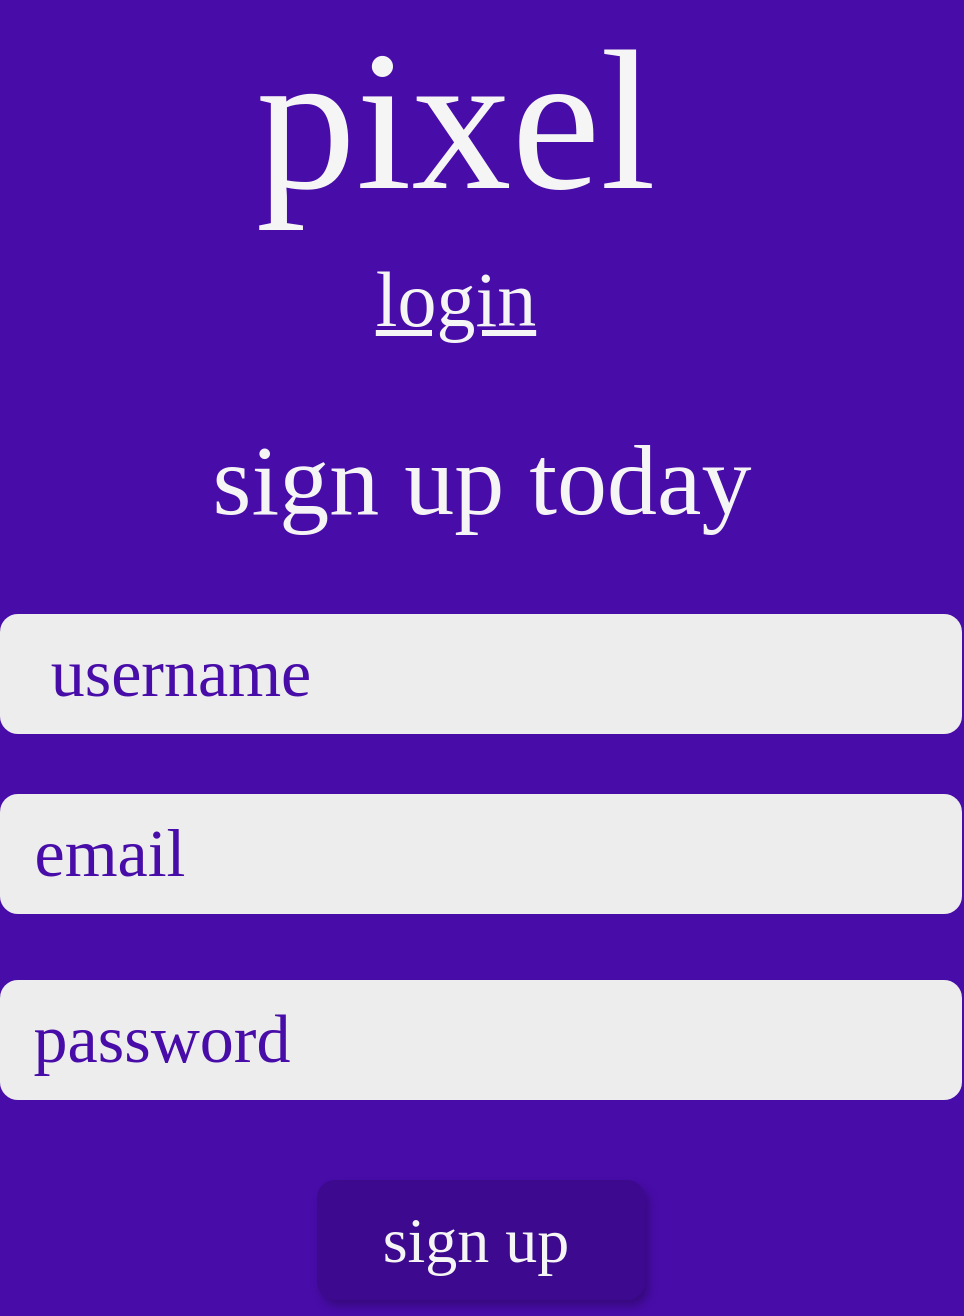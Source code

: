 <mxfile version="24.4.0" type="github" pages="4">
  <diagram name="sign up" id="GaBRmfJMPpYKJdzFo9W1">
    <mxGraphModel dx="882" dy="570" grid="0" gridSize="10" guides="1" tooltips="1" connect="1" arrows="1" fold="1" page="1" pageScale="1" pageWidth="1100" pageHeight="850" background="#480ca8" math="0" shadow="0">
      <root>
        <mxCell id="0" />
        <mxCell id="1" parent="0" />
        <mxCell id="1WFHPmO2jmdIlzHHWPof-2" value="&lt;font face=&quot;Tahoma&quot; style=&quot;font-size: 100px;&quot; color=&quot;#f5f5f5&quot;&gt;pixel&lt;/font&gt;" style="text;html=1;align=center;verticalAlign=middle;whiteSpace=wrap;rounded=0;" parent="1" vertex="1">
          <mxGeometry x="385" y="99" width="302" height="94" as="geometry" />
        </mxCell>
        <mxCell id="UwKtQnCdftTm8I_bhyUP-1" value="" style="rounded=1;whiteSpace=wrap;html=1;strokeColor=none;fillColor=#EDEDED;" parent="1" vertex="1">
          <mxGeometry x="308" y="393" width="481" height="60" as="geometry" />
        </mxCell>
        <mxCell id="UwKtQnCdftTm8I_bhyUP-2" value="&lt;font face=&quot;Tahoma&quot; style=&quot;font-size: 50px;&quot; color=&quot;#f5f5f5&quot;&gt;sign up today&lt;/font&gt;" style="text;html=1;align=center;verticalAlign=middle;whiteSpace=wrap;rounded=0;" parent="1" vertex="1">
          <mxGeometry x="397.5" y="278" width="302" height="94" as="geometry" />
        </mxCell>
        <mxCell id="UwKtQnCdftTm8I_bhyUP-3" value="&lt;font face=&quot;Tahoma&quot; style=&quot;font-size: 34px;&quot;&gt;username&lt;/font&gt;" style="text;html=1;align=center;verticalAlign=middle;whiteSpace=wrap;rounded=0;fontColor=#480ca8;" parent="1" vertex="1">
          <mxGeometry x="314" y="398" width="169" height="50" as="geometry" />
        </mxCell>
        <mxCell id="UwKtQnCdftTm8I_bhyUP-4" value="" style="rounded=1;whiteSpace=wrap;html=1;strokeColor=none;fillColor=#EDEDED;" parent="1" vertex="1">
          <mxGeometry x="308" y="483" width="481" height="60" as="geometry" />
        </mxCell>
        <mxCell id="UwKtQnCdftTm8I_bhyUP-5" value="&lt;font face=&quot;Tahoma&quot; style=&quot;font-size: 34px;&quot;&gt;email&lt;/font&gt;" style="text;html=1;align=center;verticalAlign=middle;whiteSpace=wrap;rounded=0;fontColor=#480ca8;" parent="1" vertex="1">
          <mxGeometry x="314" y="488" width="98" height="50" as="geometry" />
        </mxCell>
        <mxCell id="UwKtQnCdftTm8I_bhyUP-6" value="" style="rounded=1;whiteSpace=wrap;html=1;strokeColor=none;fillColor=#EDEDED;" parent="1" vertex="1">
          <mxGeometry x="308" y="576" width="481" height="60" as="geometry" />
        </mxCell>
        <mxCell id="UwKtQnCdftTm8I_bhyUP-7" value="&lt;font face=&quot;Tahoma&quot; style=&quot;font-size: 34px;&quot;&gt;password&lt;/font&gt;" style="text;html=1;align=center;verticalAlign=middle;whiteSpace=wrap;rounded=0;fontColor=#480ca8;" parent="1" vertex="1">
          <mxGeometry x="314" y="581" width="150" height="50" as="geometry" />
        </mxCell>
        <mxCell id="UwKtQnCdftTm8I_bhyUP-8" value="" style="rounded=1;whiteSpace=wrap;html=1;fillColor=#3D0A8F;strokeColor=none;shadow=1;" parent="1" vertex="1">
          <mxGeometry x="466.5" y="676" width="164" height="60" as="geometry" />
        </mxCell>
        <mxCell id="UwKtQnCdftTm8I_bhyUP-9" value="&lt;font face=&quot;Tahoma&quot; style=&quot;font-size: 32px;&quot; color=&quot;#f5f5f5&quot;&gt;sign up&lt;/font&gt;" style="text;html=1;align=center;verticalAlign=middle;whiteSpace=wrap;rounded=0;" parent="1" vertex="1">
          <mxGeometry x="485" y="681" width="122" height="50" as="geometry" />
        </mxCell>
        <mxCell id="UwKtQnCdftTm8I_bhyUP-10" value="&lt;font style=&quot;font-size: 39px;&quot; face=&quot;Tahoma&quot; color=&quot;#f5f5f5&quot;&gt;&lt;u&gt;login&lt;/u&gt;&lt;/font&gt;" style="text;html=1;align=center;verticalAlign=middle;whiteSpace=wrap;rounded=0;" parent="1" vertex="1">
          <mxGeometry x="456" y="206" width="160" height="59" as="geometry" />
        </mxCell>
      </root>
    </mxGraphModel>
  </diagram>
  <diagram name="login" id="LB0S8YXnoj-pzjeAmmSz">
    <mxGraphModel dx="1764" dy="1140" grid="0" gridSize="10" guides="1" tooltips="1" connect="1" arrows="1" fold="1" page="1" pageScale="1" pageWidth="1100" pageHeight="850" background="#480ca8" math="0" shadow="0">
      <root>
        <mxCell id="jVqcO5rZW86XvWjluBa3-0" />
        <mxCell id="jVqcO5rZW86XvWjluBa3-1" parent="jVqcO5rZW86XvWjluBa3-0" />
        <mxCell id="jVqcO5rZW86XvWjluBa3-2" value="&lt;font face=&quot;Tahoma&quot; style=&quot;font-size: 100px;&quot; color=&quot;#f5f5f5&quot;&gt;pixel&lt;/font&gt;" style="text;html=1;align=center;verticalAlign=middle;whiteSpace=wrap;rounded=0;" vertex="1" parent="jVqcO5rZW86XvWjluBa3-1">
          <mxGeometry x="381" y="164" width="302" height="94" as="geometry" />
        </mxCell>
        <mxCell id="jVqcO5rZW86XvWjluBa3-6" value="" style="rounded=1;whiteSpace=wrap;html=1;strokeColor=none;fillColor=#EDEDED;" vertex="1" parent="jVqcO5rZW86XvWjluBa3-1">
          <mxGeometry x="299" y="323" width="481" height="60" as="geometry" />
        </mxCell>
        <mxCell id="jVqcO5rZW86XvWjluBa3-7" value="&lt;font face=&quot;Tahoma&quot; style=&quot;font-size: 34px;&quot;&gt;email&lt;/font&gt;" style="text;html=1;align=center;verticalAlign=middle;whiteSpace=wrap;rounded=0;fontColor=#480ca8;" vertex="1" parent="jVqcO5rZW86XvWjluBa3-1">
          <mxGeometry x="305" y="328" width="98" height="50" as="geometry" />
        </mxCell>
        <mxCell id="jVqcO5rZW86XvWjluBa3-8" value="" style="rounded=1;whiteSpace=wrap;html=1;strokeColor=none;fillColor=#EDEDED;" vertex="1" parent="jVqcO5rZW86XvWjluBa3-1">
          <mxGeometry x="299" y="416" width="481" height="60" as="geometry" />
        </mxCell>
        <mxCell id="jVqcO5rZW86XvWjluBa3-9" value="&lt;font face=&quot;Tahoma&quot; style=&quot;font-size: 34px;&quot;&gt;password&lt;/font&gt;" style="text;html=1;align=center;verticalAlign=middle;whiteSpace=wrap;rounded=0;fontColor=#480ca8;" vertex="1" parent="jVqcO5rZW86XvWjluBa3-1">
          <mxGeometry x="305" y="421" width="150" height="50" as="geometry" />
        </mxCell>
        <mxCell id="jVqcO5rZW86XvWjluBa3-10" value="" style="rounded=1;whiteSpace=wrap;html=1;fillColor=#3D0A8F;strokeColor=none;shadow=1;" vertex="1" parent="jVqcO5rZW86XvWjluBa3-1">
          <mxGeometry x="457.5" y="516" width="164" height="60" as="geometry" />
        </mxCell>
        <mxCell id="jVqcO5rZW86XvWjluBa3-12" value="&lt;font style=&quot;font-size: 39px;&quot; face=&quot;Tahoma&quot; color=&quot;#f5f5f5&quot;&gt;login&lt;/font&gt;" style="text;html=1;align=center;verticalAlign=middle;whiteSpace=wrap;rounded=0;" vertex="1" parent="jVqcO5rZW86XvWjluBa3-1">
          <mxGeometry x="457.5" y="514" width="160" height="59" as="geometry" />
        </mxCell>
      </root>
    </mxGraphModel>
  </diagram>
  <diagram name="home" id="jEsStsAedlauc16GHF5n">
    <mxGraphModel dx="1764" dy="1140" grid="0" gridSize="10" guides="1" tooltips="1" connect="1" arrows="1" fold="1" page="1" pageScale="1" pageWidth="1100" pageHeight="850" background="#480ca8" math="0" shadow="0">
      <root>
        <mxCell id="e_FSspzjktdpveYKUGLM-0" />
        <mxCell id="e_FSspzjktdpveYKUGLM-1" parent="e_FSspzjktdpveYKUGLM-0" />
        <mxCell id="CFU41aJYJznWm8YnJtLe-1" value="" style="rounded=1;whiteSpace=wrap;html=1;strokeColor=none;fillColor=#5a12ce;" vertex="1" parent="e_FSspzjktdpveYKUGLM-1">
          <mxGeometry x="928.5" y="28" width="121" height="65" as="geometry" />
        </mxCell>
        <mxCell id="e_FSspzjktdpveYKUGLM-3" value="&lt;font face=&quot;Tahoma&quot; style=&quot;font-size: 51px;&quot; color=&quot;#f5f5f5&quot;&gt;pixel&lt;/font&gt;" style="text;html=1;align=center;verticalAlign=middle;whiteSpace=wrap;rounded=0;" vertex="1" parent="e_FSspzjktdpveYKUGLM-1">
          <mxGeometry x="50" y="35" width="177" height="51" as="geometry" />
        </mxCell>
        <mxCell id="e_FSspzjktdpveYKUGLM-4" value="&lt;font face=&quot;Tahoma&quot; style=&quot;font-size: 51px;&quot; color=&quot;#f5f5f5&quot;&gt;welcome, xxxxx!&lt;/font&gt;" style="text;html=1;align=center;verticalAlign=middle;whiteSpace=wrap;rounded=0;" vertex="1" parent="e_FSspzjktdpveYKUGLM-1">
          <mxGeometry x="520" y="29" width="391" height="51" as="geometry" />
        </mxCell>
        <mxCell id="e_FSspzjktdpveYKUGLM-5" value="&lt;font face=&quot;Tahoma&quot; style=&quot;font-size: 32px;&quot; color=&quot;#f5f5f5&quot;&gt;logout&lt;/font&gt;" style="text;html=1;align=center;verticalAlign=middle;whiteSpace=wrap;rounded=0;" vertex="1" parent="e_FSspzjktdpveYKUGLM-1">
          <mxGeometry x="937" y="33" width="104" height="51" as="geometry" />
        </mxCell>
        <mxCell id="CFU41aJYJznWm8YnJtLe-0" value="" style="rounded=1;whiteSpace=wrap;html=1;strokeColor=none;fillColor=#5a12ce;" vertex="1" parent="e_FSspzjktdpveYKUGLM-1">
          <mxGeometry x="62" y="234" width="381" height="483" as="geometry" />
        </mxCell>
        <mxCell id="CFU41aJYJznWm8YnJtLe-2" value="&lt;font face=&quot;Tahoma&quot; style=&quot;font-size: 37px;&quot; color=&quot;#f5f5f5&quot;&gt;channels&lt;/font&gt;" style="text;html=1;align=center;verticalAlign=middle;whiteSpace=wrap;rounded=0;" vertex="1" parent="e_FSspzjktdpveYKUGLM-1">
          <mxGeometry x="81" y="175" width="177" height="51" as="geometry" />
        </mxCell>
        <mxCell id="CFU41aJYJznWm8YnJtLe-3" value="&lt;font face=&quot;Tahoma&quot; style=&quot;font-size: 46px;&quot; color=&quot;#f5f5f5&quot;&gt;playstation&lt;/font&gt;" style="text;html=1;align=center;verticalAlign=middle;whiteSpace=wrap;rounded=0;" vertex="1" parent="e_FSspzjktdpveYKUGLM-1">
          <mxGeometry x="127" y="263" width="234" height="69" as="geometry" />
        </mxCell>
        <mxCell id="CFU41aJYJznWm8YnJtLe-5" value="&lt;font face=&quot;Tahoma&quot; style=&quot;font-size: 46px;&quot; color=&quot;#f5f5f5&quot;&gt;xbox&lt;/font&gt;" style="text;html=1;align=center;verticalAlign=middle;whiteSpace=wrap;rounded=0;" vertex="1" parent="e_FSspzjktdpveYKUGLM-1">
          <mxGeometry x="127" y="369" width="234" height="69" as="geometry" />
        </mxCell>
        <mxCell id="CFU41aJYJznWm8YnJtLe-6" value="&lt;font face=&quot;Tahoma&quot; style=&quot;font-size: 46px;&quot; color=&quot;#f5f5f5&quot;&gt;pc&lt;/font&gt;" style="text;html=1;align=center;verticalAlign=middle;whiteSpace=wrap;rounded=0;" vertex="1" parent="e_FSspzjktdpveYKUGLM-1">
          <mxGeometry x="127" y="481" width="234" height="69" as="geometry" />
        </mxCell>
        <mxCell id="CFU41aJYJznWm8YnJtLe-7" value="&lt;font face=&quot;Tahoma&quot; style=&quot;font-size: 46px;&quot; color=&quot;#f5f5f5&quot;&gt;nintendo&lt;/font&gt;" style="text;html=1;align=center;verticalAlign=middle;whiteSpace=wrap;rounded=0;" vertex="1" parent="e_FSspzjktdpveYKUGLM-1">
          <mxGeometry x="127" y="602" width="234" height="69" as="geometry" />
        </mxCell>
        <mxCell id="CFU41aJYJznWm8YnJtLe-8" value="&lt;font face=&quot;Tahoma&quot; style=&quot;font-size: 37px;&quot; color=&quot;#f5f5f5&quot;&gt;select a channel to begin asking questions, sharing experiences, or joining discussions!&lt;/font&gt;" style="text;html=1;align=center;verticalAlign=middle;whiteSpace=wrap;rounded=0;" vertex="1" parent="e_FSspzjktdpveYKUGLM-1">
          <mxGeometry x="510" y="346" width="545" height="219" as="geometry" />
        </mxCell>
      </root>
    </mxGraphModel>
  </diagram>
  <diagram name="channel selected" id="joiLhO6jrfOt10Bgsl0w">
    <mxGraphModel dx="1764" dy="1140" grid="0" gridSize="10" guides="1" tooltips="1" connect="1" arrows="1" fold="1" page="1" pageScale="1" pageWidth="1100" pageHeight="850" background="#480ca8" math="0" shadow="0">
      <root>
        <mxCell id="x1HaLqxGooj19-iMm_5d-0" />
        <mxCell id="x1HaLqxGooj19-iMm_5d-1" parent="x1HaLqxGooj19-iMm_5d-0" />
        <mxCell id="x1HaLqxGooj19-iMm_5d-2" value="" style="rounded=1;whiteSpace=wrap;html=1;strokeColor=none;fillColor=#5a12ce;" vertex="1" parent="x1HaLqxGooj19-iMm_5d-1">
          <mxGeometry x="928.5" y="28" width="121" height="65" as="geometry" />
        </mxCell>
        <mxCell id="x1HaLqxGooj19-iMm_5d-3" value="&lt;font face=&quot;Tahoma&quot; style=&quot;font-size: 51px;&quot; color=&quot;#f5f5f5&quot;&gt;pixel&lt;/font&gt;" style="text;html=1;align=center;verticalAlign=middle;whiteSpace=wrap;rounded=0;" vertex="1" parent="x1HaLqxGooj19-iMm_5d-1">
          <mxGeometry x="50" y="35" width="177" height="51" as="geometry" />
        </mxCell>
        <mxCell id="x1HaLqxGooj19-iMm_5d-4" value="&lt;font face=&quot;Tahoma&quot; style=&quot;font-size: 51px;&quot; color=&quot;#f5f5f5&quot;&gt;welcome, xxxxx!&lt;/font&gt;" style="text;html=1;align=center;verticalAlign=middle;whiteSpace=wrap;rounded=0;" vertex="1" parent="x1HaLqxGooj19-iMm_5d-1">
          <mxGeometry x="520" y="29" width="391" height="51" as="geometry" />
        </mxCell>
        <mxCell id="x1HaLqxGooj19-iMm_5d-5" value="&lt;font face=&quot;Tahoma&quot; style=&quot;font-size: 32px;&quot; color=&quot;#f5f5f5&quot;&gt;logout&lt;/font&gt;" style="text;html=1;align=center;verticalAlign=middle;whiteSpace=wrap;rounded=0;" vertex="1" parent="x1HaLqxGooj19-iMm_5d-1">
          <mxGeometry x="937" y="33" width="104" height="51" as="geometry" />
        </mxCell>
        <mxCell id="x1HaLqxGooj19-iMm_5d-6" value="" style="rounded=1;whiteSpace=wrap;html=1;strokeColor=none;fillColor=#5a12ce;" vertex="1" parent="x1HaLqxGooj19-iMm_5d-1">
          <mxGeometry x="38" y="234" width="381" height="483" as="geometry" />
        </mxCell>
        <mxCell id="x1HaLqxGooj19-iMm_5d-7" value="&lt;font face=&quot;Tahoma&quot; style=&quot;font-size: 37px;&quot; color=&quot;#f5f5f5&quot;&gt;channels&lt;/font&gt;" style="text;html=1;align=center;verticalAlign=middle;whiteSpace=wrap;rounded=0;" vertex="1" parent="x1HaLqxGooj19-iMm_5d-1">
          <mxGeometry x="57" y="175" width="177" height="51" as="geometry" />
        </mxCell>
        <mxCell id="x1HaLqxGooj19-iMm_5d-8" value="&lt;font face=&quot;Tahoma&quot; style=&quot;font-size: 46px;&quot; color=&quot;#f5f5f5&quot;&gt;playstation&lt;/font&gt;" style="text;html=1;align=center;verticalAlign=middle;whiteSpace=wrap;rounded=0;" vertex="1" parent="x1HaLqxGooj19-iMm_5d-1">
          <mxGeometry x="103" y="263" width="234" height="69" as="geometry" />
        </mxCell>
        <mxCell id="x1HaLqxGooj19-iMm_5d-9" value="&lt;font face=&quot;Tahoma&quot; style=&quot;font-size: 46px;&quot; color=&quot;#f5f5f5&quot;&gt;xbox&lt;/font&gt;" style="text;html=1;align=center;verticalAlign=middle;whiteSpace=wrap;rounded=0;" vertex="1" parent="x1HaLqxGooj19-iMm_5d-1">
          <mxGeometry x="103" y="369" width="234" height="69" as="geometry" />
        </mxCell>
        <mxCell id="x1HaLqxGooj19-iMm_5d-10" value="&lt;font face=&quot;Tahoma&quot; style=&quot;font-size: 46px;&quot; color=&quot;#f5f5f5&quot;&gt;pc&lt;/font&gt;" style="text;html=1;align=center;verticalAlign=middle;whiteSpace=wrap;rounded=0;" vertex="1" parent="x1HaLqxGooj19-iMm_5d-1">
          <mxGeometry x="103" y="481" width="234" height="69" as="geometry" />
        </mxCell>
        <mxCell id="x1HaLqxGooj19-iMm_5d-11" value="&lt;font face=&quot;Tahoma&quot; style=&quot;font-size: 46px;&quot; color=&quot;#f5f5f5&quot;&gt;nintendo&lt;/font&gt;" style="text;html=1;align=center;verticalAlign=middle;whiteSpace=wrap;rounded=0;" vertex="1" parent="x1HaLqxGooj19-iMm_5d-1">
          <mxGeometry x="103" y="602" width="234" height="69" as="geometry" />
        </mxCell>
        <mxCell id="x1HaLqxGooj19-iMm_5d-12" value="&lt;font face=&quot;Tahoma&quot; style=&quot;font-size: 32px;&quot; color=&quot;#f5f5f5&quot;&gt;xxxxx: what is the best latest game?&lt;/font&gt;" style="text;html=1;align=center;verticalAlign=middle;whiteSpace=wrap;rounded=0;" vertex="1" parent="x1HaLqxGooj19-iMm_5d-1">
          <mxGeometry x="451.5" y="371" width="541" height="50" as="geometry" />
        </mxCell>
        <mxCell id="3Mvm1uVmvk_bFGwTN-Yd-2" value="" style="endArrow=none;dashed=1;html=1;rounded=0;entryX=0.202;entryY=0.046;entryDx=0;entryDy=0;entryPerimeter=0;strokeWidth=4;strokeColor=#fcf8f8;" edge="1" parent="x1HaLqxGooj19-iMm_5d-1">
          <mxGeometry width="50" height="50" relative="1" as="geometry">
            <mxPoint x="359" y="334" as="sourcePoint" />
            <mxPoint x="76.0" y="334.164" as="targetPoint" />
          </mxGeometry>
        </mxCell>
        <mxCell id="lS1Dp_WkoHqPVhR-WKnQ-0" value="&lt;font face=&quot;Tahoma&quot; style=&quot;font-size: 32px;&quot; color=&quot;#f5f5f5&quot;&gt;yyyyy: check out the new HHHHHHH&lt;/font&gt;" style="text;html=1;align=center;verticalAlign=middle;whiteSpace=wrap;rounded=0;" vertex="1" parent="x1HaLqxGooj19-iMm_5d-1">
          <mxGeometry x="454.5" y="434" width="541" height="60" as="geometry" />
        </mxCell>
        <mxCell id="lS1Dp_WkoHqPVhR-WKnQ-1" value="&lt;font face=&quot;Tahoma&quot; style=&quot;font-size: 32px;&quot; color=&quot;#f5f5f5&quot;&gt;jjjjj: has playstation released an update for bbbbb?&lt;/font&gt;" style="text;html=1;align=left;verticalAlign=middle;whiteSpace=wrap;rounded=0;" vertex="1" parent="x1HaLqxGooj19-iMm_5d-1">
          <mxGeometry x="459.5" y="513" width="566" height="57" as="geometry" />
        </mxCell>
        <mxCell id="lS1Dp_WkoHqPVhR-WKnQ-2" value="" style="rounded=1;whiteSpace=wrap;html=1;fillColor=#EEEBF2;strokeColor=none;" vertex="1" parent="x1HaLqxGooj19-iMm_5d-1">
          <mxGeometry x="455.75" y="628" width="471.5" height="60" as="geometry" />
        </mxCell>
        <mxCell id="lS1Dp_WkoHqPVhR-WKnQ-3" value="" style="rounded=1;whiteSpace=wrap;html=1;strokeColor=none;fillColor=#5a12ce;" vertex="1" parent="x1HaLqxGooj19-iMm_5d-1">
          <mxGeometry x="935" y="623" width="121" height="65" as="geometry" />
        </mxCell>
        <mxCell id="lS1Dp_WkoHqPVhR-WKnQ-4" value="&lt;font face=&quot;Tahoma&quot; style=&quot;font-size: 32px;&quot; color=&quot;#f5f5f5&quot;&gt;add&lt;/font&gt;" style="text;html=1;align=center;verticalAlign=middle;whiteSpace=wrap;rounded=0;" vertex="1" parent="x1HaLqxGooj19-iMm_5d-1">
          <mxGeometry x="943.5" y="628" width="104" height="51" as="geometry" />
        </mxCell>
        <mxCell id="lS1Dp_WkoHqPVhR-WKnQ-5" value="&lt;font face=&quot;Tahoma&quot;&gt;&lt;span style=&quot;font-size: 32px;&quot;&gt;join the discussion&lt;/span&gt;&lt;/font&gt;" style="text;html=1;align=left;verticalAlign=middle;whiteSpace=wrap;rounded=0;fontColor=#4E0DB5;" vertex="1" parent="x1HaLqxGooj19-iMm_5d-1">
          <mxGeometry x="459.5" y="632.5" width="387.5" height="51" as="geometry" />
        </mxCell>
      </root>
    </mxGraphModel>
  </diagram>
</mxfile>
